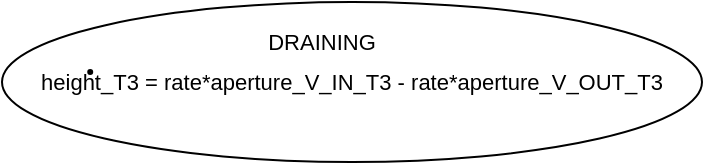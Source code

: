 <mxfile version="10.6.3" type="device"><diagram id="CQbn7C6XYgCKmY-lxhBd" name="Page-1"><mxGraphModel dx="443" dy="270" grid="1" gridSize="10" guides="1" tooltips="1" connect="1" arrows="1" fold="1" page="1" pageScale="1" pageWidth="827" pageHeight="1169" math="0" shadow="0"><root><mxCell id="0"/><mxCell id="1" parent="0"/><mxCell id="TF4jcnUDMei1oOdra7ed-82" value="&lt;div&gt;&lt;div&gt;&lt;span&gt;height_T3 &lt;/span&gt;&lt;span&gt;=&lt;/span&gt;&lt;span&gt; rate&lt;/span&gt;&lt;span&gt;*&lt;/span&gt;&lt;span&gt;aperture_V_IN_T3 &lt;/span&gt;&lt;span&gt;-&lt;/span&gt;&lt;span&gt; rate&lt;/span&gt;&lt;span&gt;*&lt;/span&gt;&lt;span&gt;aperture_V_OUT_T3&lt;/span&gt;&lt;/div&gt;&lt;/div&gt;" style="ellipse;whiteSpace=wrap;html=1;fillColor=#FFFFFF;fontSize=11;" vertex="1" parent="1"><mxGeometry x="240" y="150" width="350" height="80" as="geometry"/></mxCell><mxCell id="TF4jcnUDMei1oOdra7ed-84" value="" style="ellipse;whiteSpace=wrap;html=1;aspect=fixed;fillColor=#000000;" vertex="1" parent="1"><mxGeometry x="283.108" y="184" width="2" height="2" as="geometry"/></mxCell><mxCell id="TF4jcnUDMei1oOdra7ed-86" value="DRAINING" style="text;html=1;strokeColor=none;fillColor=none;align=center;verticalAlign=middle;whiteSpace=wrap;rounded=0;fontSize=11;" vertex="1" parent="1"><mxGeometry x="380" y="160" width="40" height="20" as="geometry"/></mxCell></root></mxGraphModel></diagram></mxfile>